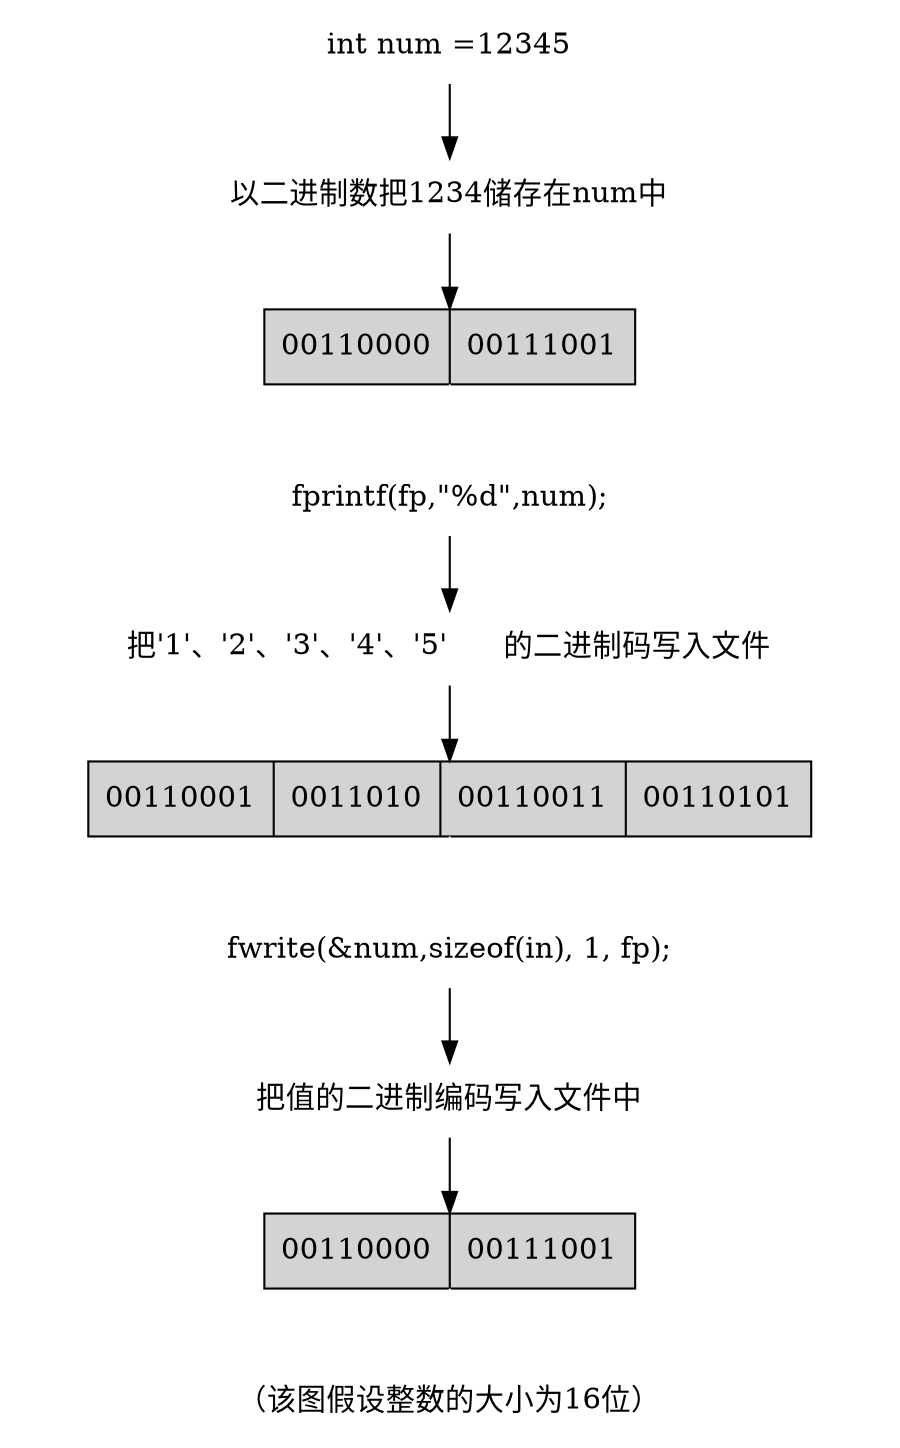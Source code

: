 digraph g1
{

//graph [rankdir=TB,fontsize=10.5,shape="circle",fontname="fangsong",arrowsize=1];
//edge [fontname="fangsong",fontsize=1,arrowsize=1, color = "darkgreen"];
//node [shape="box",fontname="fangsong",fontsize=12,style = filled, color = "darkgreen", fillcolor =" skyblue"];
compound=true
subgraph f1
    {
      a1[label="int num =12345",style=unfilled,color=white]
      a2[label="以二进制数把1234储存在num中",style=unfilled,color=white]
      a1->a2
      a3[shape="record",style=filled,fillcolor=lightgray,color=black,label="<f0>00110000|<f1>00111001"]
      a2->a3
    }
subgraph f2
    {
      b1[label="fprintf(fp,\"%d\",num);",style=unfilled,color=white]
      b2[label="把'1'、'2'、'3'、'4'、'5'\
      的二进制码写入文件",style=unfilled,color=white]
      b1->b2
      b3[shape="record",style=filled,fillcolor=lightgray,color=black, label="
      <f0>00110001|<f1>0011010|<f2>00110011|<f3>00110101"]
      b2->b3
   }
  subgraph f3
       {
         c1[label="fwrite(&num,sizeof(in), 1, fp);",style=unfilled,color=white]
         c2[label="把值的二进制编码写入文件中",style=unfilled,color=white]
         c1->c2
         c3[shape="record",style=filled,fillcolor=lightgray,color=black, label="
         <f0>00110000|<f1>00111001"]
         c2->c3
      }

a3->b1[color=white]
b3->c1[color=white]
d1[label="（该图假设整数的大小为16位）",color=white,stryle=unfilled]
c3->d1[color=white]

}
